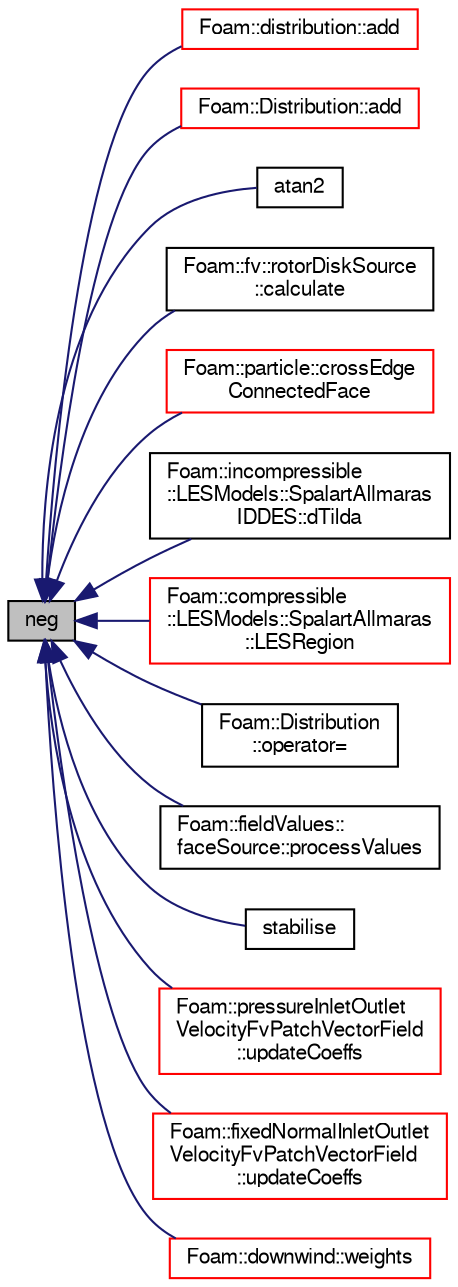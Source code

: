 digraph "neg"
{
  bgcolor="transparent";
  edge [fontname="FreeSans",fontsize="10",labelfontname="FreeSans",labelfontsize="10"];
  node [fontname="FreeSans",fontsize="10",shape=record];
  rankdir="LR";
  Node35861 [label="neg",height=0.2,width=0.4,color="black", fillcolor="grey75", style="filled", fontcolor="black"];
  Node35861 -> Node35862 [dir="back",color="midnightblue",fontsize="10",style="solid",fontname="FreeSans"];
  Node35862 [label="Foam::distribution::add",height=0.2,width=0.4,color="red",URL="$a24386.html#ace52beebdfc96a3f2910c4dfe3c8a85d",tooltip="Add a value to the appropriate bin of the distribution. "];
  Node35861 -> Node35864 [dir="back",color="midnightblue",fontsize="10",style="solid",fontname="FreeSans"];
  Node35864 [label="Foam::Distribution::add",height=0.2,width=0.4,color="red",URL="$a25886.html#a33a0483e214f12ed274213001fba447e",tooltip="Add a value to the distribution, optionally specifying a weight. "];
  Node35861 -> Node35866 [dir="back",color="midnightblue",fontsize="10",style="solid",fontname="FreeSans"];
  Node35866 [label="atan2",height=0.2,width=0.4,color="black",URL="$a21124.html#a9d45ac659e1f4191f75f0fe34ad7f596"];
  Node35861 -> Node35867 [dir="back",color="midnightblue",fontsize="10",style="solid",fontname="FreeSans"];
  Node35867 [label="Foam::fv::rotorDiskSource\l::calculate",height=0.2,width=0.4,color="black",URL="$a23502.html#a0ef5630c93901e39867160ebad920cd6",tooltip="Calculate forces. "];
  Node35861 -> Node35868 [dir="back",color="midnightblue",fontsize="10",style="solid",fontname="FreeSans"];
  Node35868 [label="Foam::particle::crossEdge\lConnectedFace",height=0.2,width=0.4,color="red",URL="$a23586.html#ae442e1bec92480b4f50c527b934edddb",tooltip="Cross the from the given face across the given edge of the. "];
  Node35861 -> Node35874 [dir="back",color="midnightblue",fontsize="10",style="solid",fontname="FreeSans"];
  Node35874 [label="Foam::incompressible\l::LESModels::SpalartAllmaras\lIDDES::dTilda",height=0.2,width=0.4,color="black",URL="$a30914.html#ab2641fa1cd864038df9d9be837128bec",tooltip="Length scale. "];
  Node35861 -> Node35875 [dir="back",color="midnightblue",fontsize="10",style="solid",fontname="FreeSans"];
  Node35875 [label="Foam::compressible\l::LESModels::SpalartAllmaras\l::LESRegion",height=0.2,width=0.4,color="red",URL="$a30650.html#a7eef3334e06f2a7760a09b79bf71e55d",tooltip="Return the LES field indicator. "];
  Node35861 -> Node35877 [dir="back",color="midnightblue",fontsize="10",style="solid",fontname="FreeSans"];
  Node35877 [label="Foam::Distribution\l::operator=",height=0.2,width=0.4,color="black",URL="$a25886.html#af4c95da6a1f84053cea75e28025f3fc0"];
  Node35861 -> Node35878 [dir="back",color="midnightblue",fontsize="10",style="solid",fontname="FreeSans"];
  Node35878 [label="Foam::fieldValues::\lfaceSource::processValues",height=0.2,width=0.4,color="black",URL="$a28726.html#a2e86d71e80ab4ad332f1af7842f8a939"];
  Node35861 -> Node35879 [dir="back",color="midnightblue",fontsize="10",style="solid",fontname="FreeSans"];
  Node35879 [label="stabilise",height=0.2,width=0.4,color="black",URL="$a21124.html#a0f54b8f830b5ec7eb36ed5ccda6d7b1e"];
  Node35861 -> Node35880 [dir="back",color="midnightblue",fontsize="10",style="solid",fontname="FreeSans"];
  Node35880 [label="Foam::pressureInletOutlet\lVelocityFvPatchVectorField\l::updateCoeffs",height=0.2,width=0.4,color="red",URL="$a22226.html#a7e24eafac629d3733181cd942d4c902f",tooltip="Update the coefficients associated with the patch field. "];
  Node35861 -> Node35884 [dir="back",color="midnightblue",fontsize="10",style="solid",fontname="FreeSans"];
  Node35884 [label="Foam::fixedNormalInletOutlet\lVelocityFvPatchVectorField\l::updateCoeffs",height=0.2,width=0.4,color="red",URL="$a22114.html#a7e24eafac629d3733181cd942d4c902f",tooltip="Update the coefficients associated with the patch field. "];
  Node35861 -> Node35889 [dir="back",color="midnightblue",fontsize="10",style="solid",fontname="FreeSans"];
  Node35889 [label="Foam::downwind::weights",height=0.2,width=0.4,color="red",URL="$a23166.html#a76d5c7bab67f22543bca5e2574e5f2dc",tooltip="Return the interpolation weighting factors. "];
}
